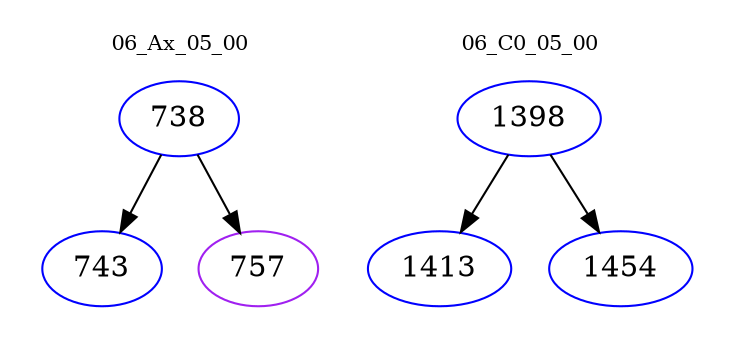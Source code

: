 digraph{
subgraph cluster_0 {
color = white
label = "06_Ax_05_00";
fontsize=10;
T0_738 [label="738", color="blue"]
T0_738 -> T0_743 [color="black"]
T0_743 [label="743", color="blue"]
T0_738 -> T0_757 [color="black"]
T0_757 [label="757", color="purple"]
}
subgraph cluster_1 {
color = white
label = "06_C0_05_00";
fontsize=10;
T1_1398 [label="1398", color="blue"]
T1_1398 -> T1_1413 [color="black"]
T1_1413 [label="1413", color="blue"]
T1_1398 -> T1_1454 [color="black"]
T1_1454 [label="1454", color="blue"]
}
}
